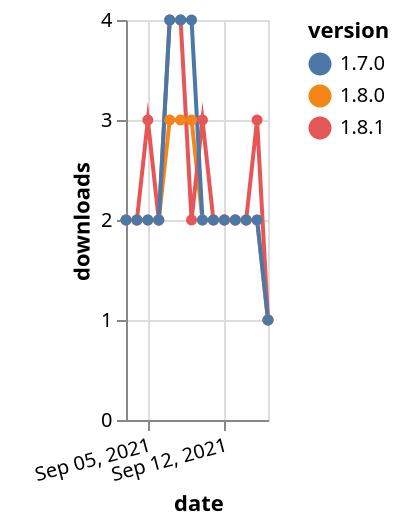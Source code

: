 {"$schema": "https://vega.github.io/schema/vega-lite/v5.json", "description": "A simple bar chart with embedded data.", "data": {"values": [{"date": "2021-09-03", "total": 1494, "delta": 2, "version": "1.8.0"}, {"date": "2021-09-04", "total": 1496, "delta": 2, "version": "1.8.0"}, {"date": "2021-09-05", "total": 1498, "delta": 2, "version": "1.8.0"}, {"date": "2021-09-06", "total": 1500, "delta": 2, "version": "1.8.0"}, {"date": "2021-09-07", "total": 1503, "delta": 3, "version": "1.8.0"}, {"date": "2021-09-08", "total": 1506, "delta": 3, "version": "1.8.0"}, {"date": "2021-09-09", "total": 1509, "delta": 3, "version": "1.8.0"}, {"date": "2021-09-10", "total": 1511, "delta": 2, "version": "1.8.0"}, {"date": "2021-09-11", "total": 1513, "delta": 2, "version": "1.8.0"}, {"date": "2021-09-12", "total": 1515, "delta": 2, "version": "1.8.0"}, {"date": "2021-09-13", "total": 1517, "delta": 2, "version": "1.8.0"}, {"date": "2021-09-14", "total": 1519, "delta": 2, "version": "1.8.0"}, {"date": "2021-09-15", "total": 1521, "delta": 2, "version": "1.8.0"}, {"date": "2021-09-16", "total": 1522, "delta": 1, "version": "1.8.0"}, {"date": "2021-09-03", "total": 1509, "delta": 2, "version": "1.8.1"}, {"date": "2021-09-04", "total": 1511, "delta": 2, "version": "1.8.1"}, {"date": "2021-09-05", "total": 1514, "delta": 3, "version": "1.8.1"}, {"date": "2021-09-06", "total": 1516, "delta": 2, "version": "1.8.1"}, {"date": "2021-09-07", "total": 1520, "delta": 4, "version": "1.8.1"}, {"date": "2021-09-08", "total": 1524, "delta": 4, "version": "1.8.1"}, {"date": "2021-09-09", "total": 1526, "delta": 2, "version": "1.8.1"}, {"date": "2021-09-10", "total": 1529, "delta": 3, "version": "1.8.1"}, {"date": "2021-09-11", "total": 1531, "delta": 2, "version": "1.8.1"}, {"date": "2021-09-12", "total": 1533, "delta": 2, "version": "1.8.1"}, {"date": "2021-09-13", "total": 1535, "delta": 2, "version": "1.8.1"}, {"date": "2021-09-14", "total": 1537, "delta": 2, "version": "1.8.1"}, {"date": "2021-09-15", "total": 1540, "delta": 3, "version": "1.8.1"}, {"date": "2021-09-16", "total": 1541, "delta": 1, "version": "1.8.1"}, {"date": "2021-09-03", "total": 2583, "delta": 2, "version": "1.7.0"}, {"date": "2021-09-04", "total": 2585, "delta": 2, "version": "1.7.0"}, {"date": "2021-09-05", "total": 2587, "delta": 2, "version": "1.7.0"}, {"date": "2021-09-06", "total": 2589, "delta": 2, "version": "1.7.0"}, {"date": "2021-09-07", "total": 2593, "delta": 4, "version": "1.7.0"}, {"date": "2021-09-08", "total": 2597, "delta": 4, "version": "1.7.0"}, {"date": "2021-09-09", "total": 2601, "delta": 4, "version": "1.7.0"}, {"date": "2021-09-10", "total": 2603, "delta": 2, "version": "1.7.0"}, {"date": "2021-09-11", "total": 2605, "delta": 2, "version": "1.7.0"}, {"date": "2021-09-12", "total": 2607, "delta": 2, "version": "1.7.0"}, {"date": "2021-09-13", "total": 2609, "delta": 2, "version": "1.7.0"}, {"date": "2021-09-14", "total": 2611, "delta": 2, "version": "1.7.0"}, {"date": "2021-09-15", "total": 2613, "delta": 2, "version": "1.7.0"}, {"date": "2021-09-16", "total": 2614, "delta": 1, "version": "1.7.0"}]}, "width": "container", "mark": {"type": "line", "point": {"filled": true}}, "encoding": {"x": {"field": "date", "type": "temporal", "timeUnit": "yearmonthdate", "title": "date", "axis": {"labelAngle": -15}}, "y": {"field": "delta", "type": "quantitative", "title": "downloads"}, "color": {"field": "version", "type": "nominal"}, "tooltip": {"field": "delta"}}}